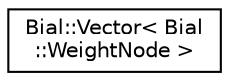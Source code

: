 digraph "Graphical Class Hierarchy"
{
  edge [fontname="Helvetica",fontsize="10",labelfontname="Helvetica",labelfontsize="10"];
  node [fontname="Helvetica",fontsize="10",shape=record];
  rankdir="LR";
  Node1 [label="Bial::Vector\< Bial\l::WeightNode \>",height=0.2,width=0.4,color="black", fillcolor="white", style="filled",URL="$class_bial_1_1_vector.html"];
}
